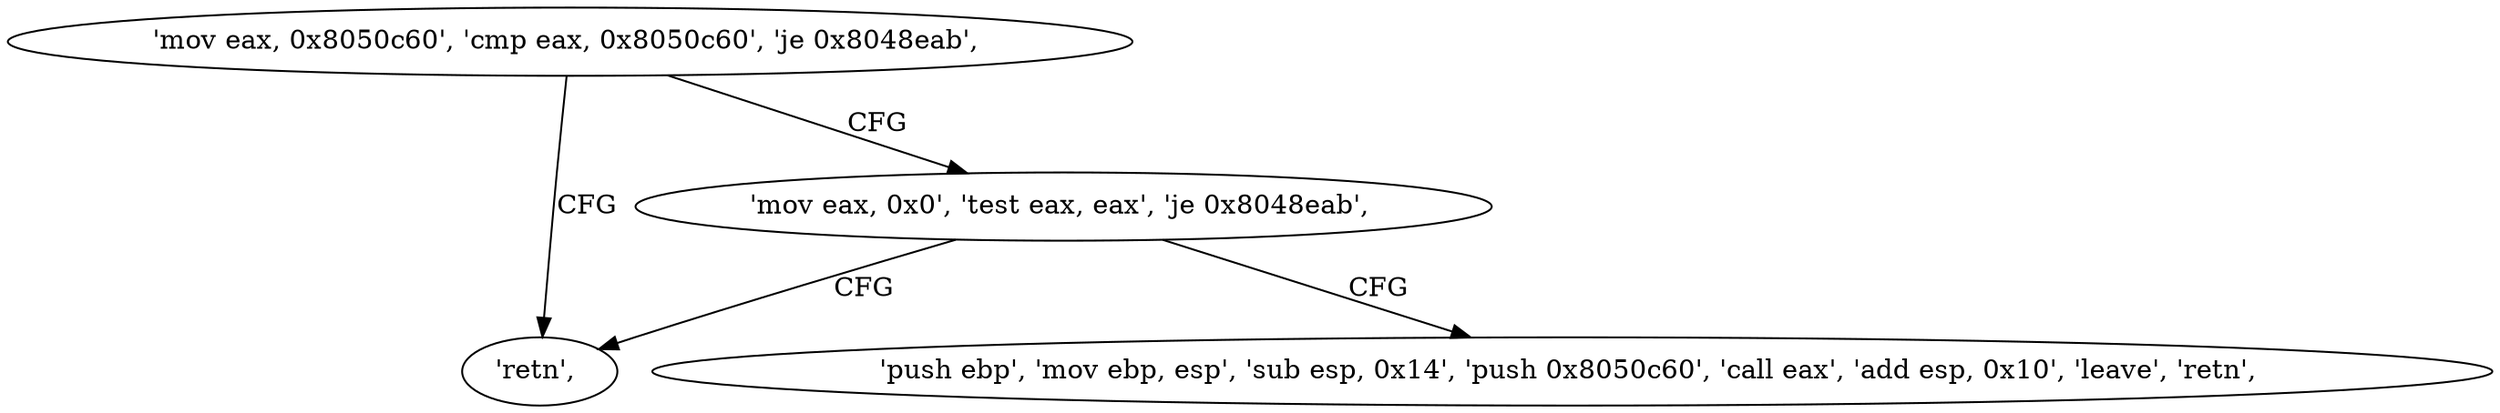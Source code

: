 digraph "func" {
"134516356" [label = "'mov eax, 0x8050c60', 'cmp eax, 0x8050c60', 'je 0x8048eab', " ]
"134516395" [label = "'retn', " ]
"134516368" [label = "'mov eax, 0x0', 'test eax, eax', 'je 0x8048eab', " ]
"134516377" [label = "'push ebp', 'mov ebp, esp', 'sub esp, 0x14', 'push 0x8050c60', 'call eax', 'add esp, 0x10', 'leave', 'retn', " ]
"134516356" -> "134516395" [ label = "CFG" ]
"134516356" -> "134516368" [ label = "CFG" ]
"134516368" -> "134516395" [ label = "CFG" ]
"134516368" -> "134516377" [ label = "CFG" ]
}
